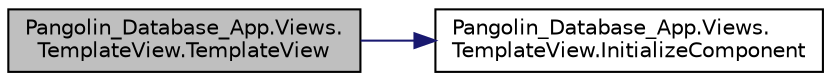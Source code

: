 digraph "Pangolin_Database_App.Views.TemplateView.TemplateView"
{
 // LATEX_PDF_SIZE
  edge [fontname="Helvetica",fontsize="10",labelfontname="Helvetica",labelfontsize="10"];
  node [fontname="Helvetica",fontsize="10",shape=record];
  rankdir="LR";
  Node1 [label="Pangolin_Database_App.Views.\lTemplateView.TemplateView",height=0.2,width=0.4,color="black", fillcolor="grey75", style="filled", fontcolor="black",tooltip=" "];
  Node1 -> Node2 [color="midnightblue",fontsize="10",style="solid"];
  Node2 [label="Pangolin_Database_App.Views.\lTemplateView.InitializeComponent",height=0.2,width=0.4,color="black", fillcolor="white", style="filled",URL="$class_pangolin___database___app_1_1_views_1_1_template_view.html#a8f9a5ea31fa973920975dfe3497f4ab0",tooltip="InitializeComponent"];
}
